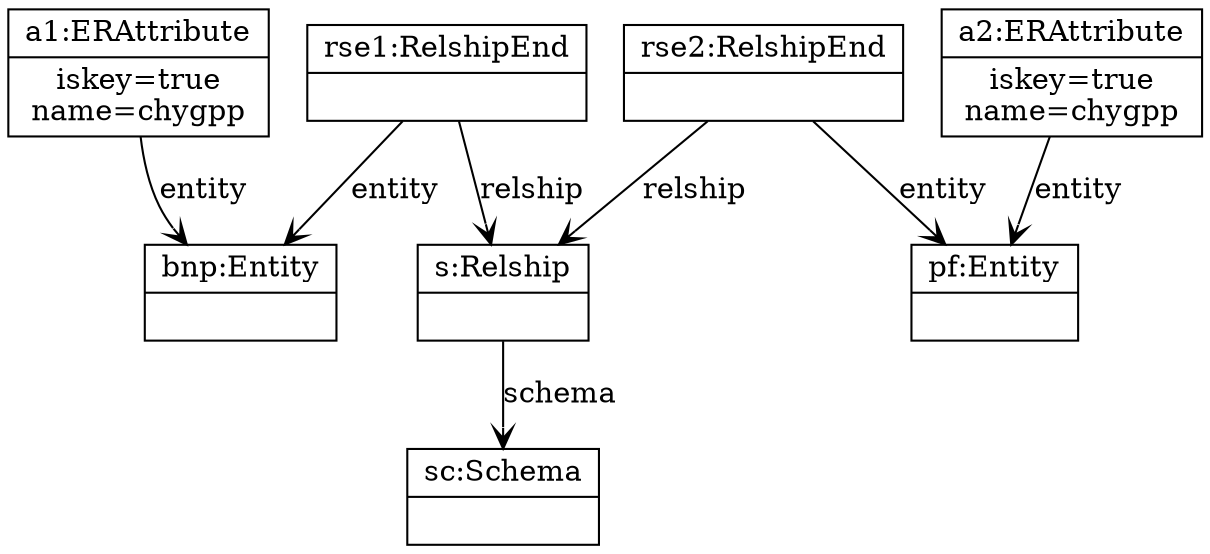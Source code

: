 Graph g{ 
s [shape=record,label="{s:Relship|}"];
s--sc[arrowhead=open,arrowtail=open,dir=forward,label=schema];
sc [shape=record,label="{sc:Schema|}"];
a1 [shape=record,label="{a1:ERAttribute|iskey=true\nname=chygpp\n}"];
a1--bnp[arrowhead=open,arrowtail=open,dir=forward,label=entity];
rse1 [shape=record,label="{rse1:RelshipEnd|}"];
rse1--s[arrowhead=open,arrowtail=open,dir=forward,label=relship];
rse1--bnp[arrowhead=open,arrowtail=open,dir=forward,label=entity];
bnp [shape=record,label="{bnp:Entity|}"];
a2 [shape=record,label="{a2:ERAttribute|iskey=true\nname=chygpp\n}"];
a2--pf[arrowhead=open,arrowtail=open,dir=forward,label=entity];
rse2 [shape=record,label="{rse2:RelshipEnd|}"];
rse2--s[arrowhead=open,arrowtail=open,dir=forward,label=relship];
rse2--pf[arrowhead=open,arrowtail=open,dir=forward,label=entity];
pf [shape=record,label="{pf:Entity|}"];
} 
